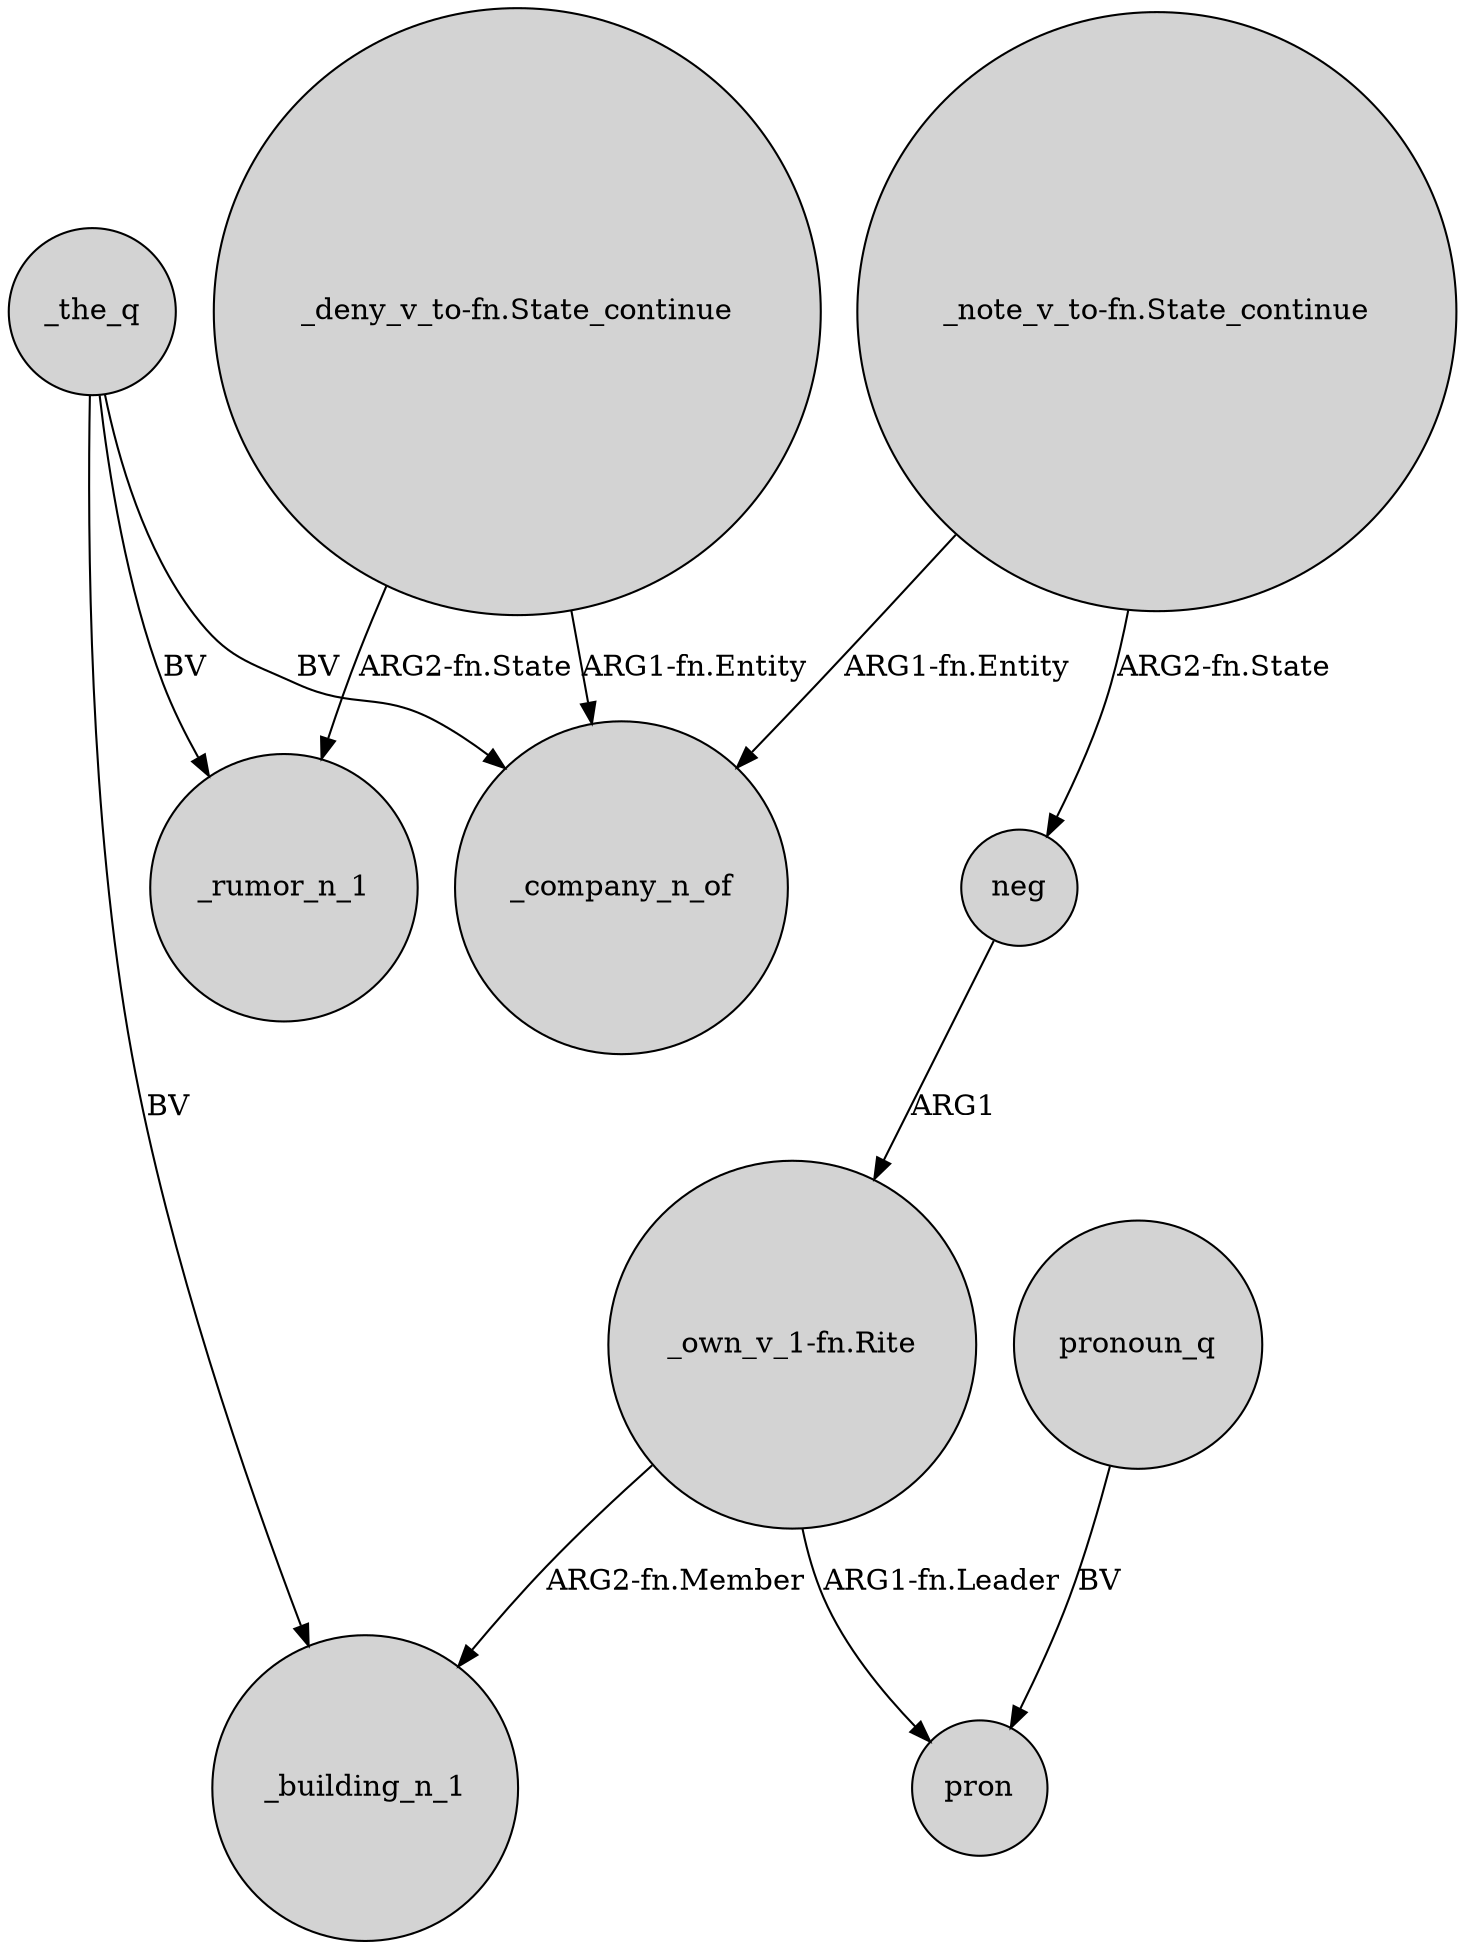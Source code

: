 digraph {
	node [shape=circle style=filled]
	"_own_v_1-fn.Rite" -> _building_n_1 [label="ARG2-fn.Member"]
	neg -> "_own_v_1-fn.Rite" [label=ARG1]
	_the_q -> _building_n_1 [label=BV]
	"_own_v_1-fn.Rite" -> pron [label="ARG1-fn.Leader"]
	"_note_v_to-fn.State_continue" -> _company_n_of [label="ARG1-fn.Entity"]
	"_deny_v_to-fn.State_continue" -> _rumor_n_1 [label="ARG2-fn.State"]
	_the_q -> _rumor_n_1 [label=BV]
	"_deny_v_to-fn.State_continue" -> _company_n_of [label="ARG1-fn.Entity"]
	"_note_v_to-fn.State_continue" -> neg [label="ARG2-fn.State"]
	_the_q -> _company_n_of [label=BV]
	pronoun_q -> pron [label=BV]
}
